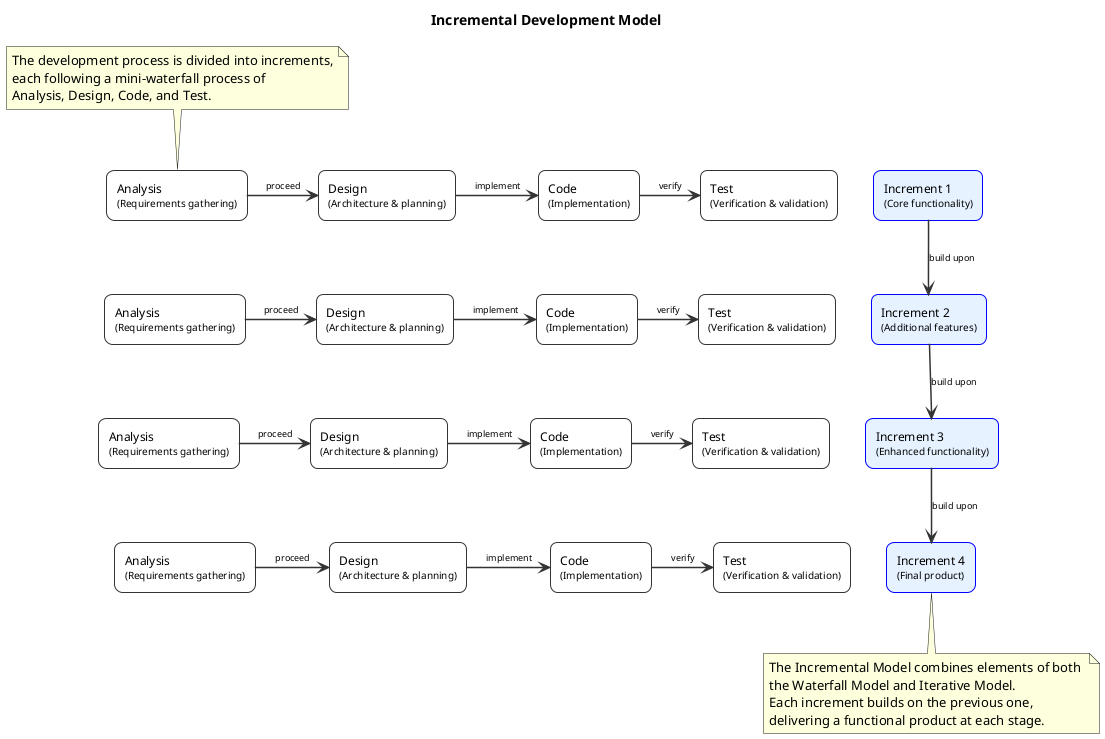 @startuml Incremental Development Model

' Define styles for better visualization
skinparam rectangle {
  roundCorner 15
  BackgroundColor white
  BorderColor #333333
  BorderThickness 1
  FontName Arial
  FontSize 12
  FontColor black
}

skinparam arrow {
  Color #333333
  Thickness 1.5
}

' Title of the diagram
title Incremental Development Model

' Left side - Development cycles
' First increment cycle
rectangle "Analysis\n<size:10>(Requirements gathering)</size>" as A1 #FFFFFF
rectangle "Design\n<size:10>(Architecture & planning)</size>" as D1 #FFFFFF
rectangle "Code\n<size:10>(Implementation)</size>" as C1 #FFFFFF
rectangle "Test\n<size:10>(Verification & validation)</size>" as T1 #FFFFFF

' Second increment cycle
rectangle "Analysis\n<size:10>(Requirements gathering)</size>" as A2 #FFFFFF
rectangle "Design\n<size:10>(Architecture & planning)</size>" as D2 #FFFFFF
rectangle "Code\n<size:10>(Implementation)</size>" as C2 #FFFFFF
rectangle "Test\n<size:10>(Verification & validation)</size>" as T2 #FFFFFF

' Third increment cycle
rectangle "Analysis\n<size:10>(Requirements gathering)</size>" as A3 #FFFFFF
rectangle "Design\n<size:10>(Architecture & planning)</size>" as D3 #FFFFFF
rectangle "Code\n<size:10>(Implementation)</size>" as C3 #FFFFFF
rectangle "Test\n<size:10>(Verification & validation)</size>" as T3 #FFFFFF

' Fourth increment cycle
rectangle "Analysis\n<size:10>(Requirements gathering)</size>" as A4 #FFFFFF
rectangle "Design\n<size:10>(Architecture & planning)</size>" as D4 #FFFFFF
rectangle "Code\n<size:10>(Implementation)</size>" as C4 #FFFFFF
rectangle "Test\n<size:10>(Verification & validation)</size>" as T4 #FFFFFF

' Right side - Increments
rectangle "Increment 1\n<size:10>(Core functionality)</size>" as I1 #E6F2FF;line:blue
rectangle "Increment 2\n<size:10>(Additional features)</size>" as I2 #E6F2FF;line:blue
rectangle "Increment 3\n<size:10>(Enhanced functionality)</size>" as I3 #E6F2FF;line:blue
rectangle "Increment 4\n<size:10>(Final product)</size>" as I4 #E6F2FF;line:blue

' Connections between phases in each increment
A1 -right-> D1 : "<size:9>proceed</size>"
D1 -right-> C1 : "<size:9>implement</size>"
C1 -right-> T1 : "<size:9>verify</size>"

A2 -right-> D2 : "<size:9>proceed</size>"
D2 -right-> C2 : "<size:9>implement</size>"
C2 -right-> T2 : "<size:9>verify</size>"

A3 -right-> D3 : "<size:9>proceed</size>"
D3 -right-> C3 : "<size:9>implement</size>"
C3 -right-> T3 : "<size:9>verify</size>"

A4 -right-> D4 : "<size:9>proceed</size>"
D4 -right-> C4 : "<size:9>implement</size>"
C4 -right-> T4 : "<size:9>verify</size>"

' Connections between increments
T1 -[hidden]right-> I1
T2 -[hidden]right-> I2
T3 -[hidden]right-> I3
T4 -[hidden]right-> I4

I1 -down-> I2 : "<size:9>build upon</size>"
I2 -down-> I3 : "<size:9>build upon</size>"
I3 -down-> I4 : "<size:9>build upon</size>"

' Layout adjustments
A1 -[hidden]down-> A2
A2 -[hidden]down-> A3
A3 -[hidden]down-> A4

' Add notes for clarification
note bottom of I4
  The Incremental Model combines elements of both 
  the Waterfall Model and Iterative Model.
  Each increment builds on the previous one,
  delivering a functional product at each stage.
end note

note top of A1
  The development process is divided into increments,
  each following a mini-waterfall process of
  Analysis, Design, Code, and Test.
end note

@enduml 